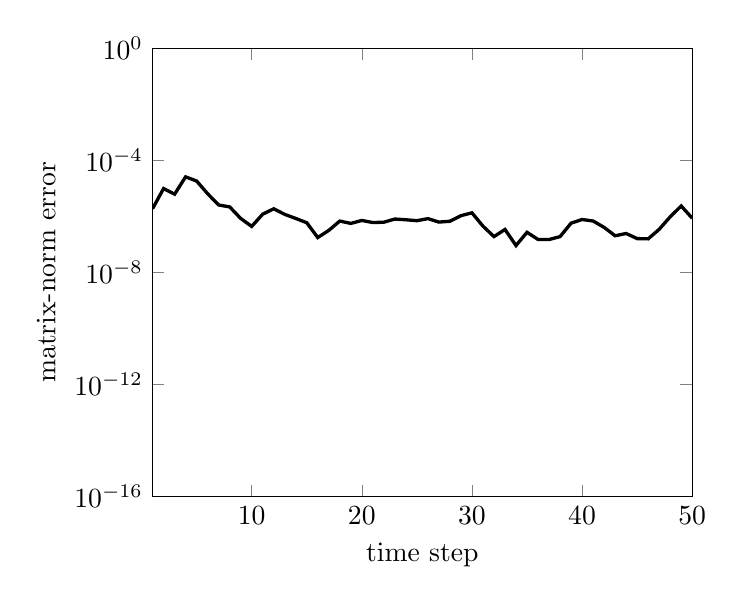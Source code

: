 \begin{tikzpicture}[]
\begin{axis}[ylabel = {matrix-norm error}, xmin = {1.0}, xmax = {50}, axis equal image = {false}, ymax = {1.0}, ymode = {log}, xlabel = {time step}, hide axis = {false}, ymin = {1.0e-16}]\addplot+ [mark = {}, color=black, very thick]coordinates {
(1.0, 1.865e-6)
(2.0, 9.78e-6)
(3.0, 6.145e-6)
(4.0, 2.554e-5)
(5.0, 1.816e-5)
(6.0, 6.4e-6)
(7.0, 2.529e-6)
(8.0, 2.162e-6)
(9.0, 8.371e-7)
(10.0, 4.355e-7)
(11.0, 1.192e-6)
(12.0, 1.853e-6)
(13.0, 1.17e-6)
(14.0, 8.374e-7)
(15.0, 5.888e-7)
(16.0, 1.745e-7)
(17.0, 3.14e-7)
(18.0, 6.759e-7)
(19.0, 5.568e-7)
(20.0, 7.096e-7)
(21.0, 5.983e-7)
(22.0, 6.143e-7)
(23.0, 7.979e-7)
(24.0, 7.514e-7)
(25.0, 6.959e-7)
(26.0, 8.244e-7)
(27.0, 6.206e-7)
(28.0, 6.644e-7)
(29.0, 1.05e-6)
(30.0, 1.328e-6)
(31.0, 4.452e-7)
(32.0, 1.883e-7)
(33.0, 3.386e-7)
(34.0, 9.047e-8)
(35.0, 2.677e-7)
(36.0, 1.491e-7)
(37.0, 1.481e-7)
(38.0, 1.88e-7)
(39.0, 5.679e-7)
(40.0, 7.678e-7)
(41.0, 6.782e-7)
(42.0, 4.021e-7)
(43.0, 2.017e-7)
(44.0, 2.432e-7)
(45.0, 1.598e-7)
(46.0, 1.567e-7)
(47.0, 3.423e-7)
(48.0, 9.567e-7)
(49.0, 2.332e-6)
(50.0, 8.561e-7)
};
\end{axis}

\end{tikzpicture}
